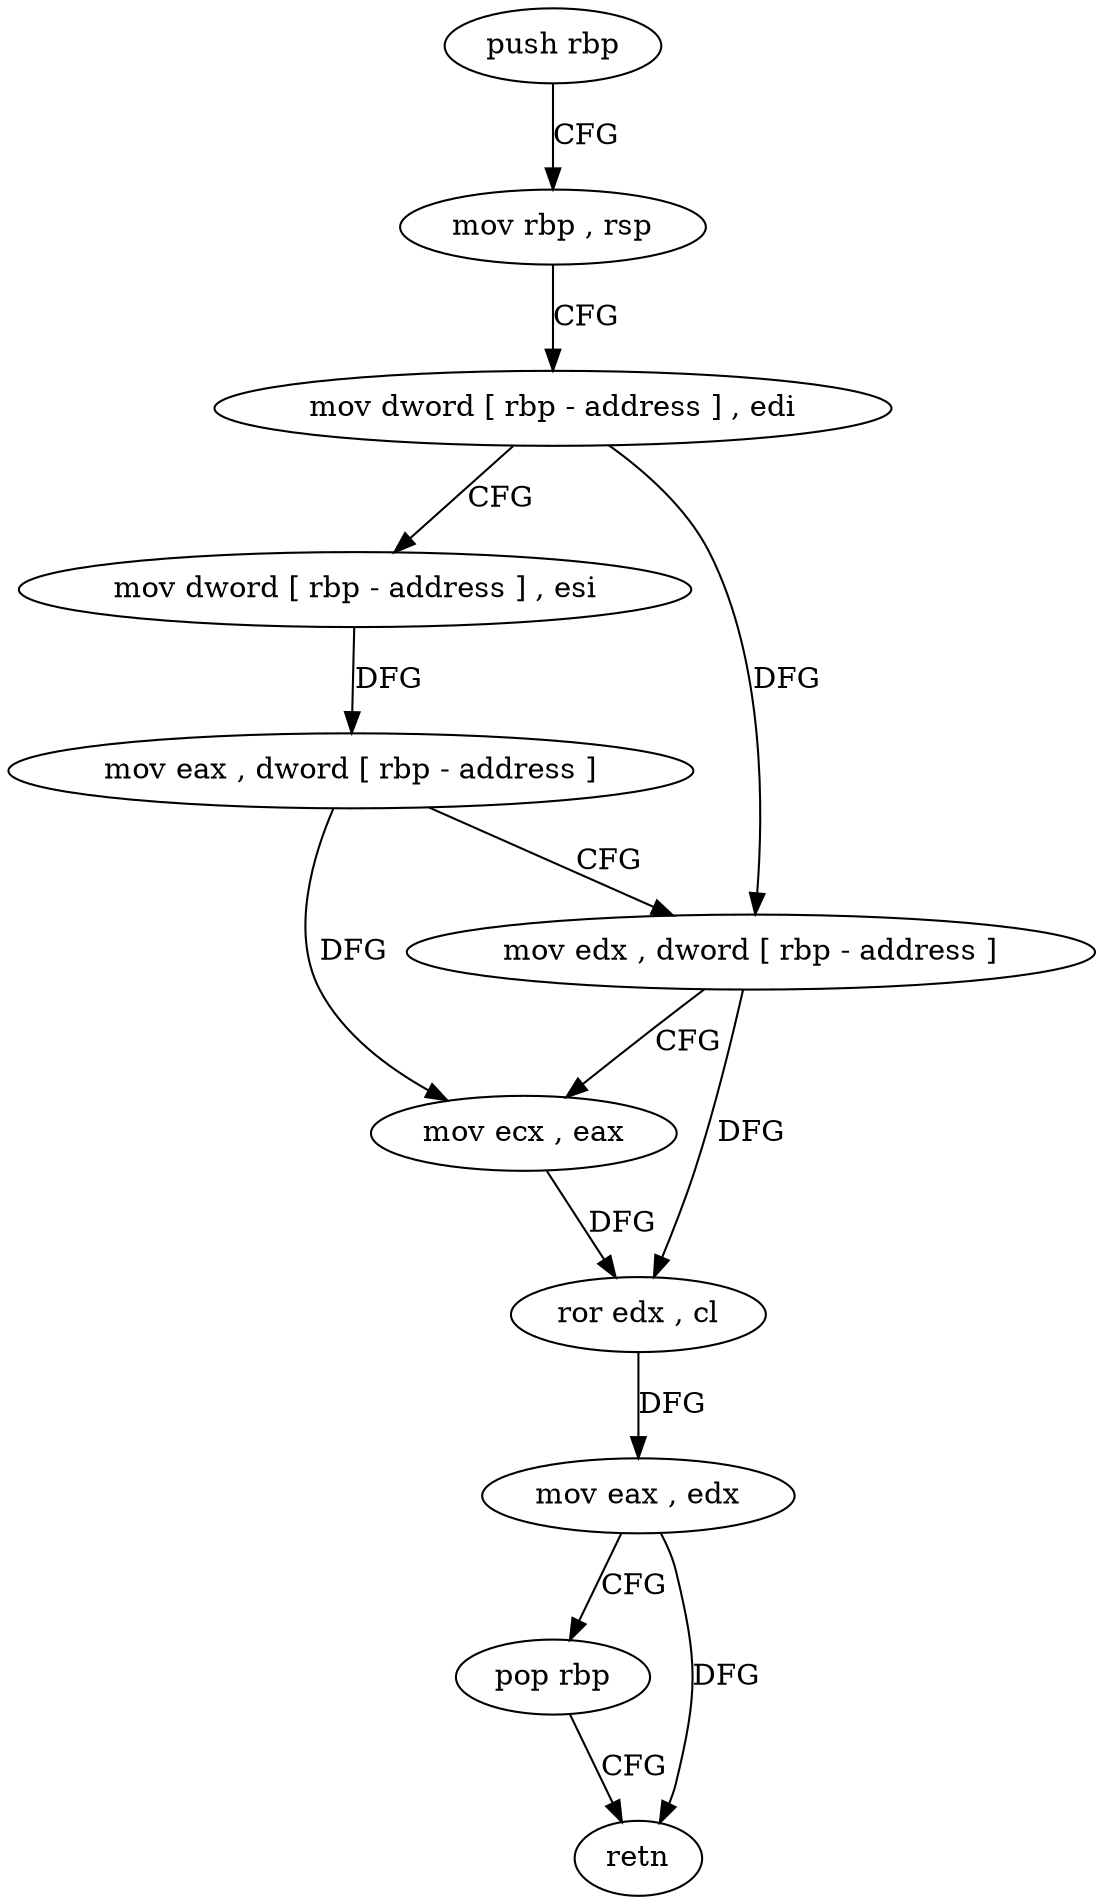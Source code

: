 digraph "func" {
"4490766" [label = "push rbp" ]
"4490767" [label = "mov rbp , rsp" ]
"4490770" [label = "mov dword [ rbp - address ] , edi" ]
"4490773" [label = "mov dword [ rbp - address ] , esi" ]
"4490776" [label = "mov eax , dword [ rbp - address ]" ]
"4490779" [label = "mov edx , dword [ rbp - address ]" ]
"4490782" [label = "mov ecx , eax" ]
"4490784" [label = "ror edx , cl" ]
"4490786" [label = "mov eax , edx" ]
"4490788" [label = "pop rbp" ]
"4490789" [label = "retn" ]
"4490766" -> "4490767" [ label = "CFG" ]
"4490767" -> "4490770" [ label = "CFG" ]
"4490770" -> "4490773" [ label = "CFG" ]
"4490770" -> "4490779" [ label = "DFG" ]
"4490773" -> "4490776" [ label = "DFG" ]
"4490776" -> "4490779" [ label = "CFG" ]
"4490776" -> "4490782" [ label = "DFG" ]
"4490779" -> "4490782" [ label = "CFG" ]
"4490779" -> "4490784" [ label = "DFG" ]
"4490782" -> "4490784" [ label = "DFG" ]
"4490784" -> "4490786" [ label = "DFG" ]
"4490786" -> "4490788" [ label = "CFG" ]
"4490786" -> "4490789" [ label = "DFG" ]
"4490788" -> "4490789" [ label = "CFG" ]
}
